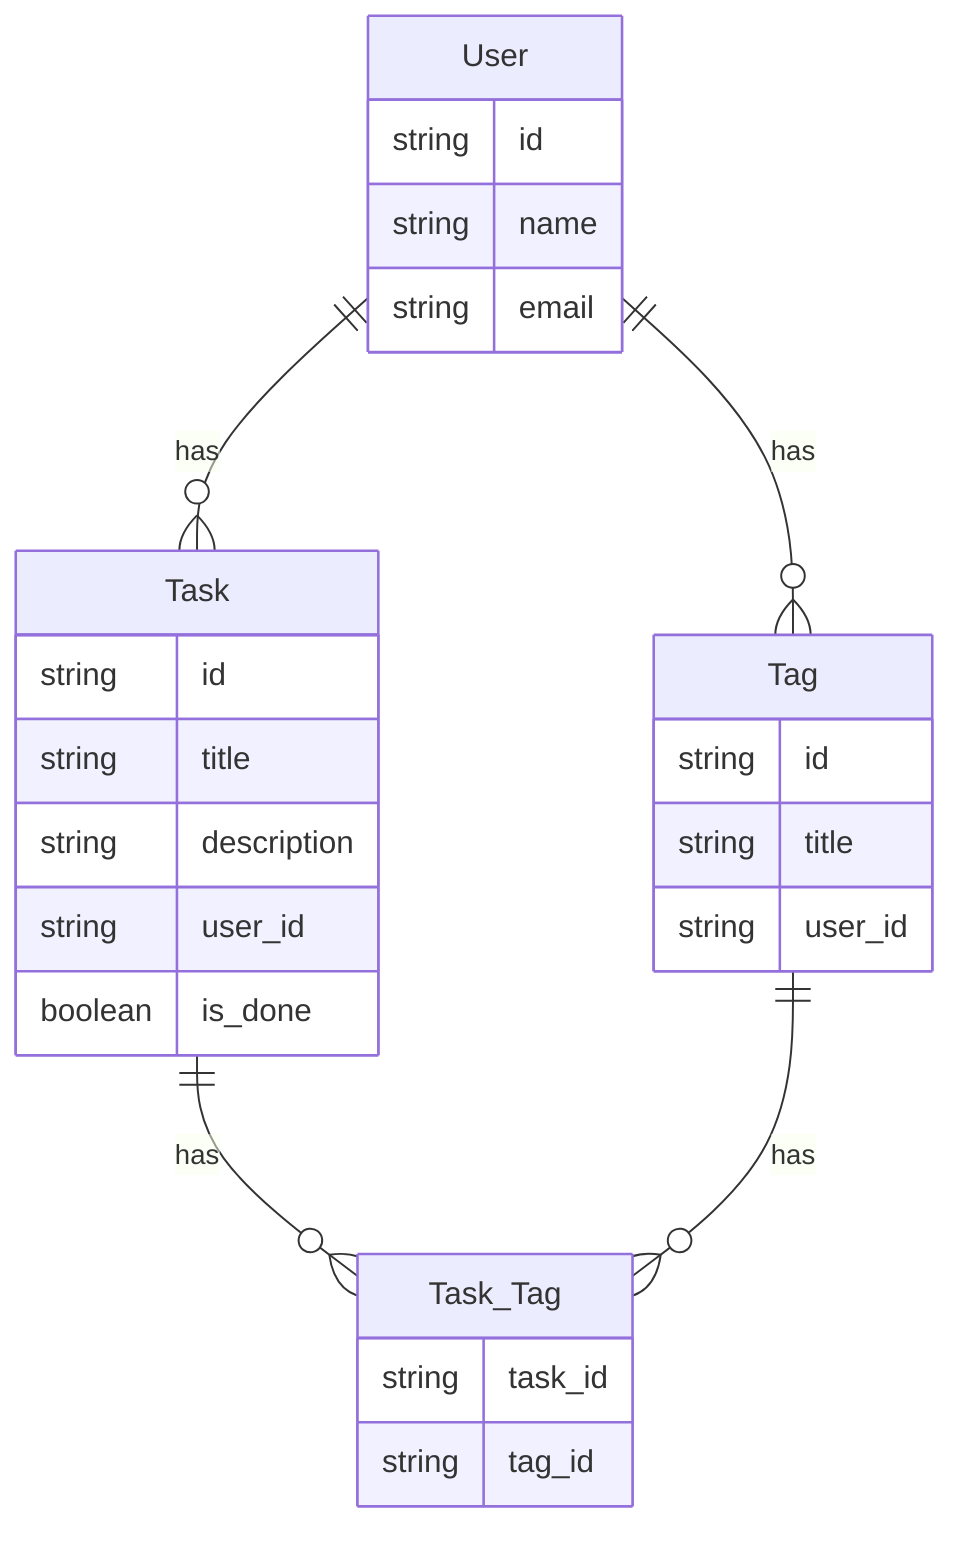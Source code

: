 erDiagram
    User {
        string id
        string name
        string email
    }

    Task {
        string id
        string title
        string description
        string user_id
        boolean is_done
    }

    Tag {
        string id
        string title
        string user_id
    }

    Task_Tag {
        string task_id
        string tag_id
    }

    User ||--o{ Task: has
    User ||--o{ Tag: has

    Task ||--o{ Task_Tag: has
    Tag ||--o{ Task_Tag: has
